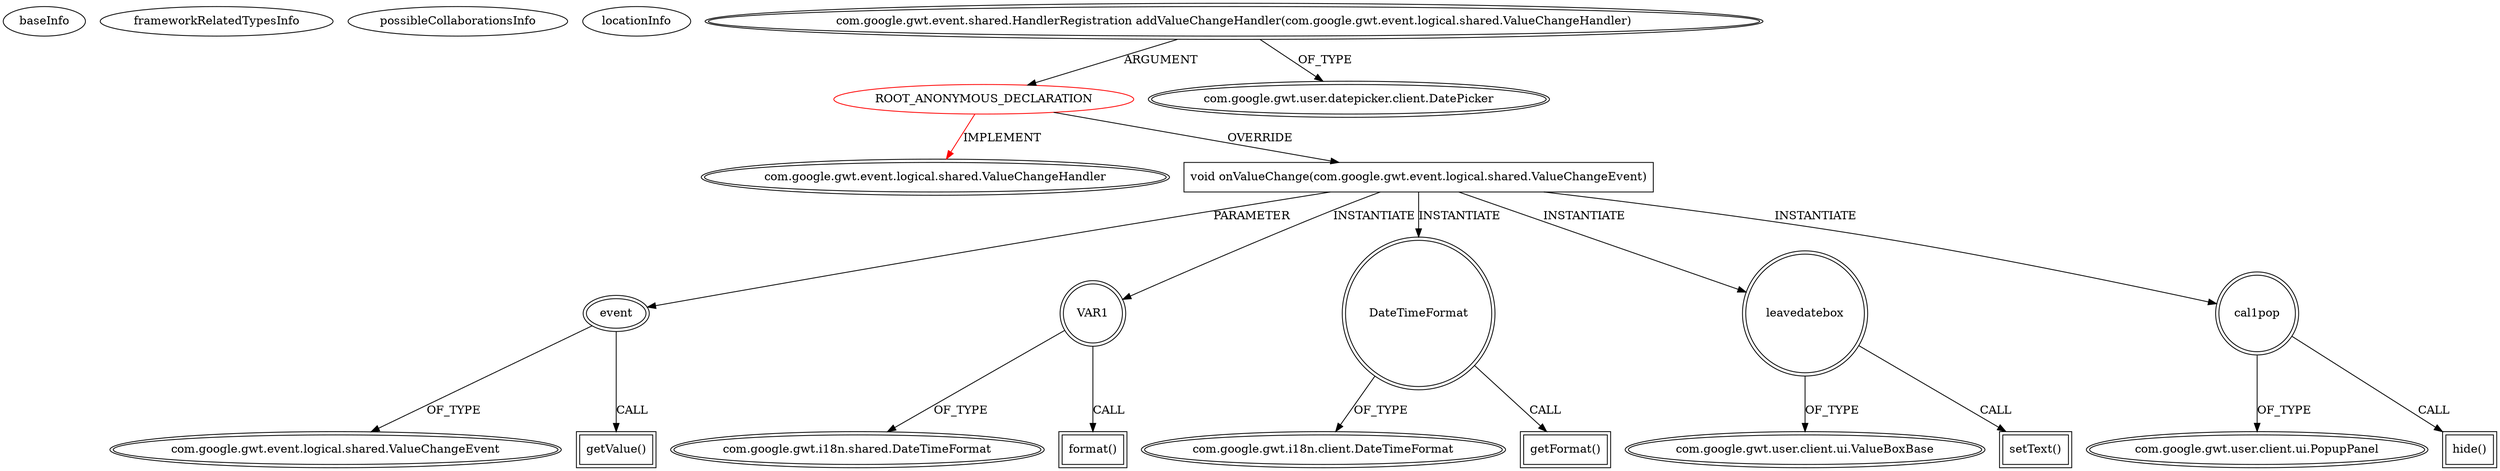 digraph {
baseInfo[graphId=1095,category="extension_graph",isAnonymous=true,possibleRelation=false]
frameworkRelatedTypesInfo[0="com.google.gwt.event.logical.shared.ValueChangeHandler"]
possibleCollaborationsInfo[]
locationInfo[projectName="coldplayguy-flight87",filePath="/coldplayguy-flight87/flight87-master/BookFlight/src/bookflight/client/BookFlight.java",contextSignature="void onModuleLoad()",graphId="1095"]
0[label="ROOT_ANONYMOUS_DECLARATION",vertexType="ROOT_ANONYMOUS_DECLARATION",isFrameworkType=false,color=red]
1[label="com.google.gwt.event.logical.shared.ValueChangeHandler",vertexType="FRAMEWORK_INTERFACE_TYPE",isFrameworkType=true,peripheries=2]
2[label="com.google.gwt.event.shared.HandlerRegistration addValueChangeHandler(com.google.gwt.event.logical.shared.ValueChangeHandler)",vertexType="OUTSIDE_CALL",isFrameworkType=true,peripheries=2]
3[label="com.google.gwt.user.datepicker.client.DatePicker",vertexType="FRAMEWORK_CLASS_TYPE",isFrameworkType=true,peripheries=2]
4[label="void onValueChange(com.google.gwt.event.logical.shared.ValueChangeEvent)",vertexType="OVERRIDING_METHOD_DECLARATION",isFrameworkType=false,shape=box]
5[label="event",vertexType="PARAMETER_DECLARATION",isFrameworkType=true,peripheries=2]
6[label="com.google.gwt.event.logical.shared.ValueChangeEvent",vertexType="FRAMEWORK_CLASS_TYPE",isFrameworkType=true,peripheries=2]
8[label="getValue()",vertexType="INSIDE_CALL",isFrameworkType=true,peripheries=2,shape=box]
9[label="VAR1",vertexType="VARIABLE_EXPRESION",isFrameworkType=true,peripheries=2,shape=circle]
11[label="com.google.gwt.i18n.shared.DateTimeFormat",vertexType="FRAMEWORK_CLASS_TYPE",isFrameworkType=true,peripheries=2]
10[label="format()",vertexType="INSIDE_CALL",isFrameworkType=true,peripheries=2,shape=box]
12[label="DateTimeFormat",vertexType="VARIABLE_EXPRESION",isFrameworkType=true,peripheries=2,shape=circle]
14[label="com.google.gwt.i18n.client.DateTimeFormat",vertexType="FRAMEWORK_CLASS_TYPE",isFrameworkType=true,peripheries=2]
13[label="getFormat()",vertexType="INSIDE_CALL",isFrameworkType=true,peripheries=2,shape=box]
15[label="leavedatebox",vertexType="VARIABLE_EXPRESION",isFrameworkType=true,peripheries=2,shape=circle]
17[label="com.google.gwt.user.client.ui.ValueBoxBase",vertexType="FRAMEWORK_CLASS_TYPE",isFrameworkType=true,peripheries=2]
16[label="setText()",vertexType="INSIDE_CALL",isFrameworkType=true,peripheries=2,shape=box]
18[label="cal1pop",vertexType="VARIABLE_EXPRESION",isFrameworkType=true,peripheries=2,shape=circle]
20[label="com.google.gwt.user.client.ui.PopupPanel",vertexType="FRAMEWORK_CLASS_TYPE",isFrameworkType=true,peripheries=2]
19[label="hide()",vertexType="INSIDE_CALL",isFrameworkType=true,peripheries=2,shape=box]
0->1[label="IMPLEMENT",color=red]
2->0[label="ARGUMENT"]
2->3[label="OF_TYPE"]
0->4[label="OVERRIDE"]
5->6[label="OF_TYPE"]
4->5[label="PARAMETER"]
5->8[label="CALL"]
4->9[label="INSTANTIATE"]
9->11[label="OF_TYPE"]
9->10[label="CALL"]
4->12[label="INSTANTIATE"]
12->14[label="OF_TYPE"]
12->13[label="CALL"]
4->15[label="INSTANTIATE"]
15->17[label="OF_TYPE"]
15->16[label="CALL"]
4->18[label="INSTANTIATE"]
18->20[label="OF_TYPE"]
18->19[label="CALL"]
}
